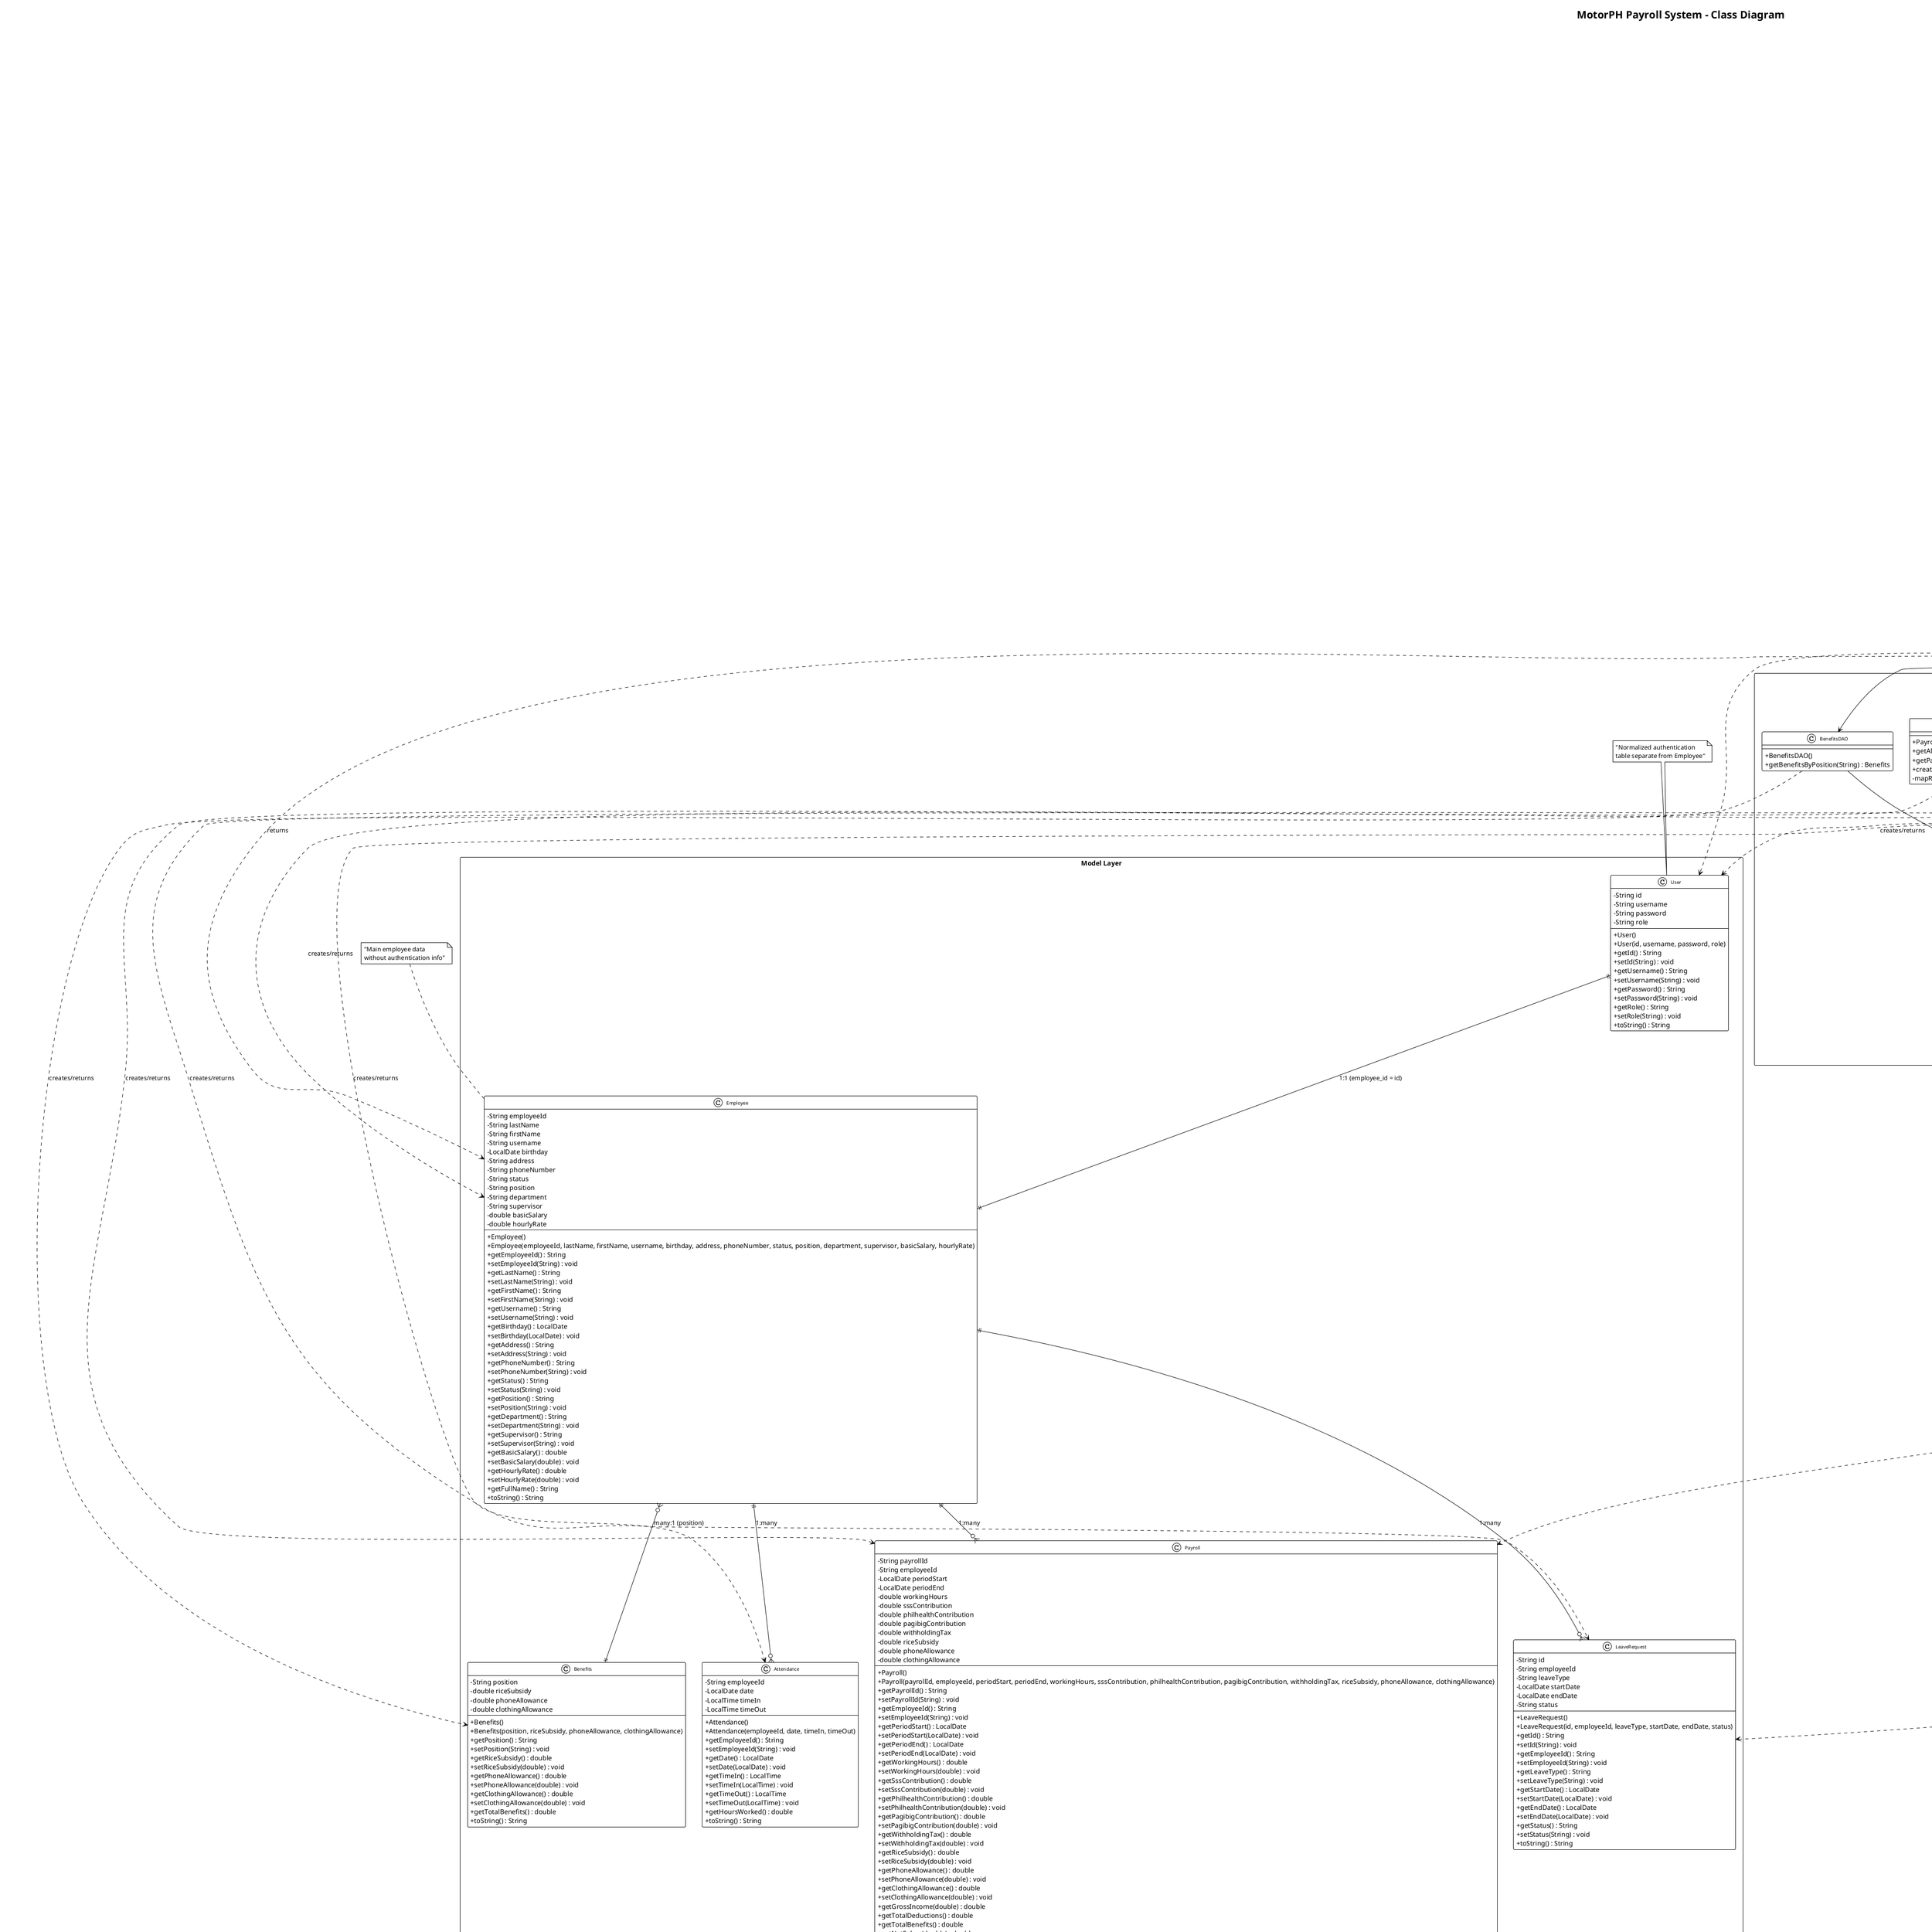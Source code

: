 @startuml MotorPH_Payroll_System_Class_Diagram

!theme plain
skinparam classAttributeIconSize 0
skinparam classFontSize 10
skinparam packageStyle rectangle

title MotorPH Payroll System - Class Diagram

package "Model Layer" {
    class User {
        -String id
        -String username
        -String password
        -String role
        +User()
        +User(id, username, password, role)
        +getId() : String
        +setId(String) : void
        +getUsername() : String
        +setUsername(String) : void
        +getPassword() : String
        +setPassword(String) : void
        +getRole() : String
        +setRole(String) : void
        +toString() : String
    }

    class Employee {
        -String employeeId
        -String lastName
        -String firstName
        -String username
        -LocalDate birthday
        -String address
        -String phoneNumber
        -String status
        -String position
        -String department
        -String supervisor
        -double basicSalary
        -double hourlyRate
        +Employee()
        +Employee(employeeId, lastName, firstName, username, birthday, address, phoneNumber, status, position, department, supervisor, basicSalary, hourlyRate)
        +getEmployeeId() : String
        +setEmployeeId(String) : void
        +getLastName() : String
        +setLastName(String) : void
        +getFirstName() : String
        +setFirstName(String) : void
        +getUsername() : String
        +setUsername(String) : void
        +getBirthday() : LocalDate
        +setBirthday(LocalDate) : void
        +getAddress() : String
        +setAddress(String) : void
        +getPhoneNumber() : String
        +setPhoneNumber(String) : void
        +getStatus() : String
        +setStatus(String) : void
        +getPosition() : String
        +setPosition(String) : void
        +getDepartment() : String
        +setDepartment(String) : void
        +getSupervisor() : String
        +setSupervisor(String) : void
        +getBasicSalary() : double
        +setBasicSalary(double) : void
        +getHourlyRate() : double
        +setHourlyRate(double) : void
        +getFullName() : String
        +toString() : String
    }

    class LeaveRequest {
        -String id
        -String employeeId
        -String leaveType
        -LocalDate startDate
        -LocalDate endDate
        -String status
        +LeaveRequest()
        +LeaveRequest(id, employeeId, leaveType, startDate, endDate, status)
        +getId() : String
        +setId(String) : void
        +getEmployeeId() : String
        +setEmployeeId(String) : void
        +getLeaveType() : String
        +setLeaveType(String) : void
        +getStartDate() : LocalDate
        +setStartDate(LocalDate) : void
        +getEndDate() : LocalDate
        +setEndDate(LocalDate) : void
        +getStatus() : String
        +setStatus(String) : void
        +toString() : String
    }

    class Attendance {
        -String employeeId
        -LocalDate date
        -LocalTime timeIn
        -LocalTime timeOut
        +Attendance()
        +Attendance(employeeId, date, timeIn, timeOut)
        +getEmployeeId() : String
        +setEmployeeId(String) : void
        +getDate() : LocalDate
        +setDate(LocalDate) : void
        +getTimeIn() : LocalTime
        +setTimeIn(LocalTime) : void
        +getTimeOut() : LocalTime
        +setTimeOut(LocalTime) : void
        +getHoursWorked() : double
        +toString() : String
    }

    class Payroll {
        -String payrollId
        -String employeeId
        -LocalDate periodStart
        -LocalDate periodEnd
        -double workingHours
        -double sssContribution
        -double philhealthContribution
        -double pagibigContribution
        -double withholdingTax
        -double riceSubsidy
        -double phoneAllowance
        -double clothingAllowance
        +Payroll()
        +Payroll(payrollId, employeeId, periodStart, periodEnd, workingHours, sssContribution, philhealthContribution, pagibigContribution, withholdingTax, riceSubsidy, phoneAllowance, clothingAllowance)
        +getPayrollId() : String
        +setPayrollId(String) : void
        +getEmployeeId() : String
        +setEmployeeId(String) : void
        +getPeriodStart() : LocalDate
        +setPeriodStart(LocalDate) : void
        +getPeriodEnd() : LocalDate
        +setPeriodEnd(LocalDate) : void
        +getWorkingHours() : double
        +setWorkingHours(double) : void
        +getSssContribution() : double
        +setSssContribution(double) : void
        +getPhilhealthContribution() : double
        +setPhilhealthContribution(double) : void
        +getPagibigContribution() : double
        +setPagibigContribution(double) : void
        +getWithholdingTax() : double
        +setWithholdingTax(double) : void
        +getRiceSubsidy() : double
        +setRiceSubsidy(double) : void
        +getPhoneAllowance() : double
        +setPhoneAllowance(double) : void
        +getClothingAllowance() : double
        +setClothingAllowance(double) : void
        +getGrossIncome(double) : double
        +getTotalDeductions() : double
        +getTotalBenefits() : double
        +getNetSalary(double) : double
        +toString() : String
    }

    class Benefits {
        -String position
        -double riceSubsidy
        -double phoneAllowance
        -double clothingAllowance
        +Benefits()
        +Benefits(position, riceSubsidy, phoneAllowance, clothingAllowance)
        +getPosition() : String
        +setPosition(String) : void
        +getRiceSubsidy() : double
        +setRiceSubsidy(double) : void
        +getPhoneAllowance() : double
        +setPhoneAllowance(double) : void
        +getClothingAllowance() : double
        +setClothingAllowance(double) : void
        +getTotalBenefits() : double
        +toString() : String
    }
}

package "Data Access Layer (DAO)" {
    class DatabaseConnection {
        -{static} String URL
        -{static} Connection connection
        -DatabaseConnection()
        +{static} getConnection() : Connection
        +{static} closeConnection() : void
        -{static} testDatabaseConnection() : void
    }

    class UserDAO {
        +UserDAO()
        +authenticateUser(String, String) : User
        +createUser(User) : boolean
        +deleteUser(String) : boolean
    }

    class EmployeeDAO {
        +EmployeeDAO()
        +getAllEmployees() : List<Employee>
        +getEmployeeById(String) : Employee
        +getEmployeeByUsername(String) : Employee
        +getEmployeeWithUserDetails(String) : Employee
        +getAllEmployeesWithUserDetails() : List<Employee>
        +createEmployee(Employee) : boolean
        +updateEmployee(Employee) : boolean
        +deleteEmployee(String) : boolean
        -mapResultSetToEmployee(ResultSet) : Employee
        -mapResultSetToEmployeeWithUserDetails(ResultSet) : Employee
    }

    class LeaveRequestDAO {
        +LeaveRequestDAO()
        +getAllLeaveRequests() : List<LeaveRequest>
        +getAllLeaveRequestsWithEmployeeDetails() : List<LeaveRequestWithEmployee>
        +getLeaveRequestsByEmployeeId(String) : List<LeaveRequest>
        +createLeaveRequest(LeaveRequest) : boolean
        +updateLeaveRequestStatus(String, String) : boolean
        -mapResultSetToLeaveRequest(ResultSet) : LeaveRequest
        -mapResultSetToLeaveView(ResultSet) : LeaveRequestWithEmployee
    }

    class "LeaveRequestDAO.LeaveRequestWithEmployee" as LeaveRequestWithEmployee {
        -String id
        -String employeeId
        -String employeeName
        -String leaveType
        -LocalDate startDate
        -LocalDate endDate
        -String status
        +getId() : String
        +setId(String) : void
        +getEmployeeId() : String
        +setEmployeeId(String) : void
        +getEmployeeName() : String
        +setEmployeeName(String) : void
        +getLeaveType() : String
        +setLeaveType(String) : void
        +getStartDate() : LocalDate
        +setStartDate(LocalDate) : void
        +getEndDate() : LocalDate
        +setEndDate(LocalDate) : void
        +getStatus() : String
        +setStatus(String) : void
    }

    class AttendanceDAO {
        +AttendanceDAO()
        +getAllAttendance() : List<Attendance>
        +getAllAttendanceWithEmployeeDetails() : List<AttendanceWithEmployee>
        +getAttendanceWithEmployeeDetailsByEmployeeId(String) : List<AttendanceWithEmployee>
        +getTotalHoursWorked(String, LocalDate, LocalDate) : double
        -mapResultSetToAttendance(ResultSet) : Attendance
        -mapResultSetToAttendanceView(ResultSet) : AttendanceWithEmployee
    }

    class "AttendanceDAO.AttendanceWithEmployee" as AttendanceWithEmployee {
        -String employeeId
        -String lastName
        -String firstName
        -LocalDate date
        -LocalTime timeIn
        -LocalTime timeOut
        +getEmployeeId() : String
        +setEmployeeId(String) : void
        +getLastName() : String
        +setLastName(String) : void
        +getFirstName() : String
        +setFirstName(String) : void
        +getDate() : LocalDate
        +setDate(LocalDate) : void
        +getTimeIn() : LocalTime
        +setTimeIn(LocalTime) : void
        +getTimeOut() : LocalTime
        +setTimeOut(LocalTime) : void
        +getHoursWorked() : double
        +getFullName() : String
    }

    class PayrollDAO {
        +PayrollDAO()
        +getAllPayrolls() : List<Payroll>
        +getPayrollsByEmployeeId(String) : List<Payroll>
        +createPayroll(Payroll) : boolean
        -mapResultSetToPayroll(ResultSet) : Payroll
    }

    class BenefitsDAO {
        +BenefitsDAO()
        +getBenefitsByPosition(String) : Benefits
    }
}

package "Service Layer" {
    class AuthenticationService {
        -UserDAO userDAO
        +AuthenticationService()
        +authenticateUser(String, String) : User
        +isValidRole(String) : boolean
    }

    class EmployeeService {
        -EmployeeDAO employeeDAO
        -UserDAO userDAO
        +EmployeeService()
        +getAllEmployees() : List<Employee>
        +getAllEmployeesWithUserDetails() : List<Employee>
        +getEmployeeById(String) : Employee
        +getEmployeeByUsername(String) : Employee
        +getEmployeeWithUserDetails(String) : Employee
        +createEmployee(Employee, String, String) : boolean
        +updateEmployee(Employee) : boolean
        +deleteEmployee(String) : boolean
        +isValidEmployeeId(String) : boolean
        +getEmployeeFullName(String) : String
    }

    class LeaveRequestService {
        -LeaveRequestDAO leaveRequestDAO
        +LeaveRequestService()
        +getAllLeaveRequests() : List<LeaveRequest>
        +getAllLeaveRequestsWithEmployeeDetails() : List<LeaveRequestWithEmployee>
        +getLeaveRequestsByEmployeeId(String) : List<LeaveRequest>
        +submitLeaveRequest(String, String, LocalDate, LocalDate) : boolean
        +updateLeaveRequestStatus(String, String) : boolean
        -isValidLeaveRequest(String, String, LocalDate, LocalDate) : boolean
        -isValidStatus(String) : boolean
        -generateLeaveId(String, LocalDate, LocalDate) : String
    }

    class PayrollCalculationService {
        +PayrollCalculationService()
        +calculateSSSContribution(double) : double
        +calculatePhilhealthContribution(double) : double
        +calculatePagibigContribution(double) : double
        +calculateWithholdingTax(double) : double
        +calculateGrossIncome(double, double) : double
        +calculateNetSalary(double, double, double) : double
    }

    class PayrollService {
        -PayrollDAO payrollDAO
        -AttendanceDAO attendanceDAO
        -BenefitsDAO benefitsDAO
        -PayrollCalculationService calculationService
        -EmployeeService employeeService
        +PayrollService()
        +getAllPayrolls() : List<Payroll>
        +getPayrollsByEmployeeId(String) : List<Payroll>
        +calculatePayroll(String, LocalDate, LocalDate) : Payroll
        +processPayroll(Payroll) : boolean
        -generatePayrollId(String, LocalDate, LocalDate) : String
    }

    class ReportService {
        +ReportService()
        +generatePayslip(String) : void
    }
}

package "Controller Layer" {
    class LoginController {
        -AuthenticationService authService
        +LoginController()
        +handleLogin(String, String, JFrame) : void
    }
}

package "Presentation Layer (GUI)" {
    class LoginForm {
        -JTextField txtUsername
        -JPasswordField txtPassword
        -JButton btnLogin
        -LoginController loginController
        +LoginForm()
        -initComponents() : void
        -btnLoginActionPerformed(ActionEvent) : void
        +{static} main(String[]) : void
    }

    class HRManagerDB {
        -EmployeeService employeeService
        -LeaveRequestService leaveRequestService
        -AttendanceDAO attendanceDAO
        +HRManagerDB()
        -loadEmployeeData() : void
        -loadLeaveData() : void
        -loadAttendanceData() : void
        -clearEmployeeFields() : void
        +{static} main(String[]) : void
    }

    class EmployeeDB {
        -String username
        -EmployeeService employeeService
        -LeaveRequestService leaveRequestService
        -PayrollService payrollService
        -ReportService reportService
        -Employee loggedInEmployee
        +EmployeeDB(String)
        -loadEmployeeDetails() : void
        -loadLeaveData() : void
        -loadPayrollData() : void
        +{static} main(String[]) : void
    }

    class PayrollStaffDB {
        -EmployeeService employeeService
        -PayrollService payrollService
        -AttendanceDAO attendanceDAO
        +PayrollStaffDB()
        -loadEmployeeData() : void
        -loadPayrollData() : void
        -loadAttendanceData() : void
        -clearFields() : void
        +{static} main(String[]) : void
    }
}

' Relationships between Model classes
User ||--|| Employee : "1:1 (employee_id = id)"
Employee ||--o{ LeaveRequest : "1:many"
Employee ||--o{ Attendance : "1:many"
Employee ||--o{ Payroll : "1:many"
Employee }o--|| Benefits : "many:1 (position)"

' DAO Dependencies on DatabaseConnection
UserDAO --> DatabaseConnection : uses
EmployeeDAO --> DatabaseConnection : uses
LeaveRequestDAO --> DatabaseConnection : uses
AttendanceDAO --> DatabaseConnection : uses
PayrollDAO --> DatabaseConnection : uses
BenefitsDAO --> DatabaseConnection : uses

' Inner Classes
LeaveRequestDAO +-- LeaveRequestWithEmployee : inner class
AttendanceDAO +-- AttendanceWithEmployee : inner class

' Service Dependencies on DAOs
AuthenticationService --> UserDAO : uses
EmployeeService --> EmployeeDAO : uses
EmployeeService --> UserDAO : uses
LeaveRequestService --> LeaveRequestDAO : uses
PayrollService --> PayrollDAO : uses
PayrollService --> AttendanceDAO : uses
PayrollService --> BenefitsDAO : uses
PayrollService --> PayrollCalculationService : uses
PayrollService --> EmployeeService : uses

' Controller Dependencies
LoginController --> AuthenticationService : uses

' GUI Dependencies
LoginForm --> LoginController : uses
HRManagerDB --> EmployeeService : uses
HRManagerDB --> LeaveRequestService : uses
HRManagerDB --> AttendanceDAO : uses
EmployeeDB --> EmployeeService : uses
EmployeeDB --> LeaveRequestService : uses
EmployeeDB --> PayrollService : uses
EmployeeDB --> ReportService : uses
PayrollStaffDB --> EmployeeService : uses
PayrollStaffDB --> PayrollService : uses
PayrollStaffDB --> AttendanceDAO : uses

' Model Usage (creates/returns)
UserDAO ..> User : creates/returns
EmployeeDAO ..> Employee : creates/returns
LeaveRequestDAO ..> LeaveRequest : creates/returns
LeaveRequestDAO ..> LeaveRequestWithEmployee : creates/returns
AttendanceDAO ..> Attendance : creates/returns
AttendanceDAO ..> AttendanceWithEmployee : creates/returns
PayrollDAO ..> Payroll : creates/returns
BenefitsDAO ..> Benefits : creates/returns

AuthenticationService ..> User : returns
EmployeeService ..> Employee : returns
LeaveRequestService ..> LeaveRequest : returns
LeaveRequestService ..> LeaveRequestWithEmployee : returns
PayrollService ..> Payroll : returns

' GUI Navigation
LoginForm --> HRManagerDB : "HR Manager role"
LoginForm --> EmployeeDB : "Employee role"
LoginForm --> PayrollStaffDB : "Payroll Staff role"

note top of User : "Normalized authentication\ntable separate from Employee"
note top of Employee : "Main employee data\nwithout authentication info"
note top of LeaveRequestWithEmployee : "View model for\nLeaveView database view"
note top of AttendanceWithEmployee : "View model for\nAttendanceView database view"

@enduml
